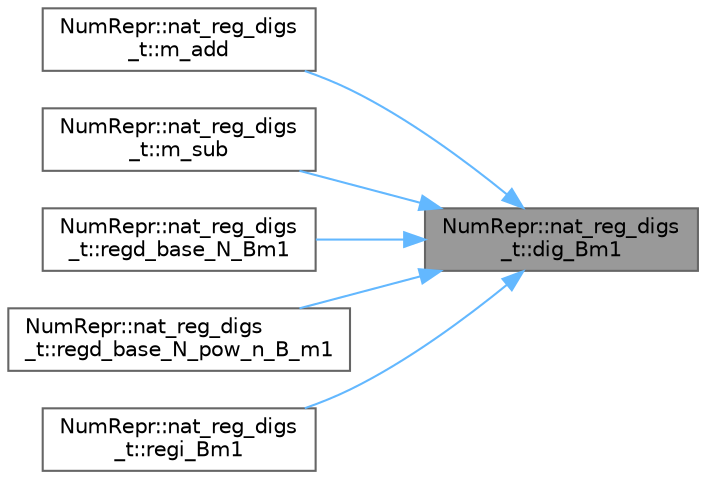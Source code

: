 digraph "NumRepr::nat_reg_digs_t::dig_Bm1"
{
 // INTERACTIVE_SVG=YES
 // LATEX_PDF_SIZE
  bgcolor="transparent";
  edge [fontname=Helvetica,fontsize=10,labelfontname=Helvetica,labelfontsize=10];
  node [fontname=Helvetica,fontsize=10,shape=box,height=0.2,width=0.4];
  rankdir="RL";
  Node1 [label="NumRepr::nat_reg_digs\l_t::dig_Bm1",height=0.2,width=0.4,color="gray40", fillcolor="grey60", style="filled", fontcolor="black",tooltip=" "];
  Node1 -> Node2 [dir="back",color="steelblue1",style="solid"];
  Node2 [label="NumRepr::nat_reg_digs\l_t::m_add",height=0.2,width=0.4,color="grey40", fillcolor="white", style="filled",URL="$struct_num_repr_1_1nat__reg__digs__t.html#af990d1acc2982f27df4ce9d72c3f327d",tooltip="END : OPERATORS | & |= &=."];
  Node1 -> Node3 [dir="back",color="steelblue1",style="solid"];
  Node3 [label="NumRepr::nat_reg_digs\l_t::m_sub",height=0.2,width=0.4,color="grey40", fillcolor="white", style="filled",URL="$struct_num_repr_1_1nat__reg__digs__t.html#a65523219739c53202de6718061c2867d",tooltip="OPERATOR BASE_T -= DIG_T CON NOMBRE M_SUB."];
  Node1 -> Node4 [dir="back",color="steelblue1",style="solid"];
  Node4 [label="NumRepr::nat_reg_digs\l_t::regd_base_N_Bm1",height=0.2,width=0.4,color="grey40", fillcolor="white", style="filled",URL="$struct_num_repr_1_1nat__reg__digs__t.html#a207bbdbb5f8b3ba6fef2cbd0fb3b2fd4",tooltip=" "];
  Node1 -> Node5 [dir="back",color="steelblue1",style="solid"];
  Node5 [label="NumRepr::nat_reg_digs\l_t::regd_base_N_pow_n_B_m1",height=0.2,width=0.4,color="grey40", fillcolor="white", style="filled",URL="$struct_num_repr_1_1nat__reg__digs__t.html#aced30ba689f6251588687cbc4891b055",tooltip=" "];
  Node1 -> Node6 [dir="back",color="steelblue1",style="solid"];
  Node6 [label="NumRepr::nat_reg_digs\l_t::regi_Bm1",height=0.2,width=0.4,color="grey40", fillcolor="white", style="filled",URL="$struct_num_repr_1_1nat__reg__digs__t.html#a9fb67b33d8f8d153fce5b8bcc575f283",tooltip=" "];
}
